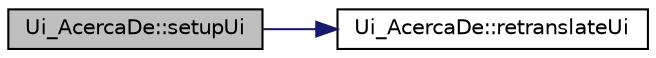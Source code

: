 digraph "Ui_AcercaDe::setupUi"
{
  edge [fontname="Helvetica",fontsize="10",labelfontname="Helvetica",labelfontsize="10"];
  node [fontname="Helvetica",fontsize="10",shape=record];
  rankdir="LR";
  Node1 [label="Ui_AcercaDe::setupUi",height=0.2,width=0.4,color="black", fillcolor="grey75", style="filled" fontcolor="black"];
  Node1 -> Node2 [color="midnightblue",fontsize="10",style="solid",fontname="Helvetica"];
  Node2 [label="Ui_AcercaDe::retranslateUi",height=0.2,width=0.4,color="black", fillcolor="white", style="filled",URL="$class_ui___acerca_de.html#a8a0fe011d843c964f5755ba72928f2ec"];
}
